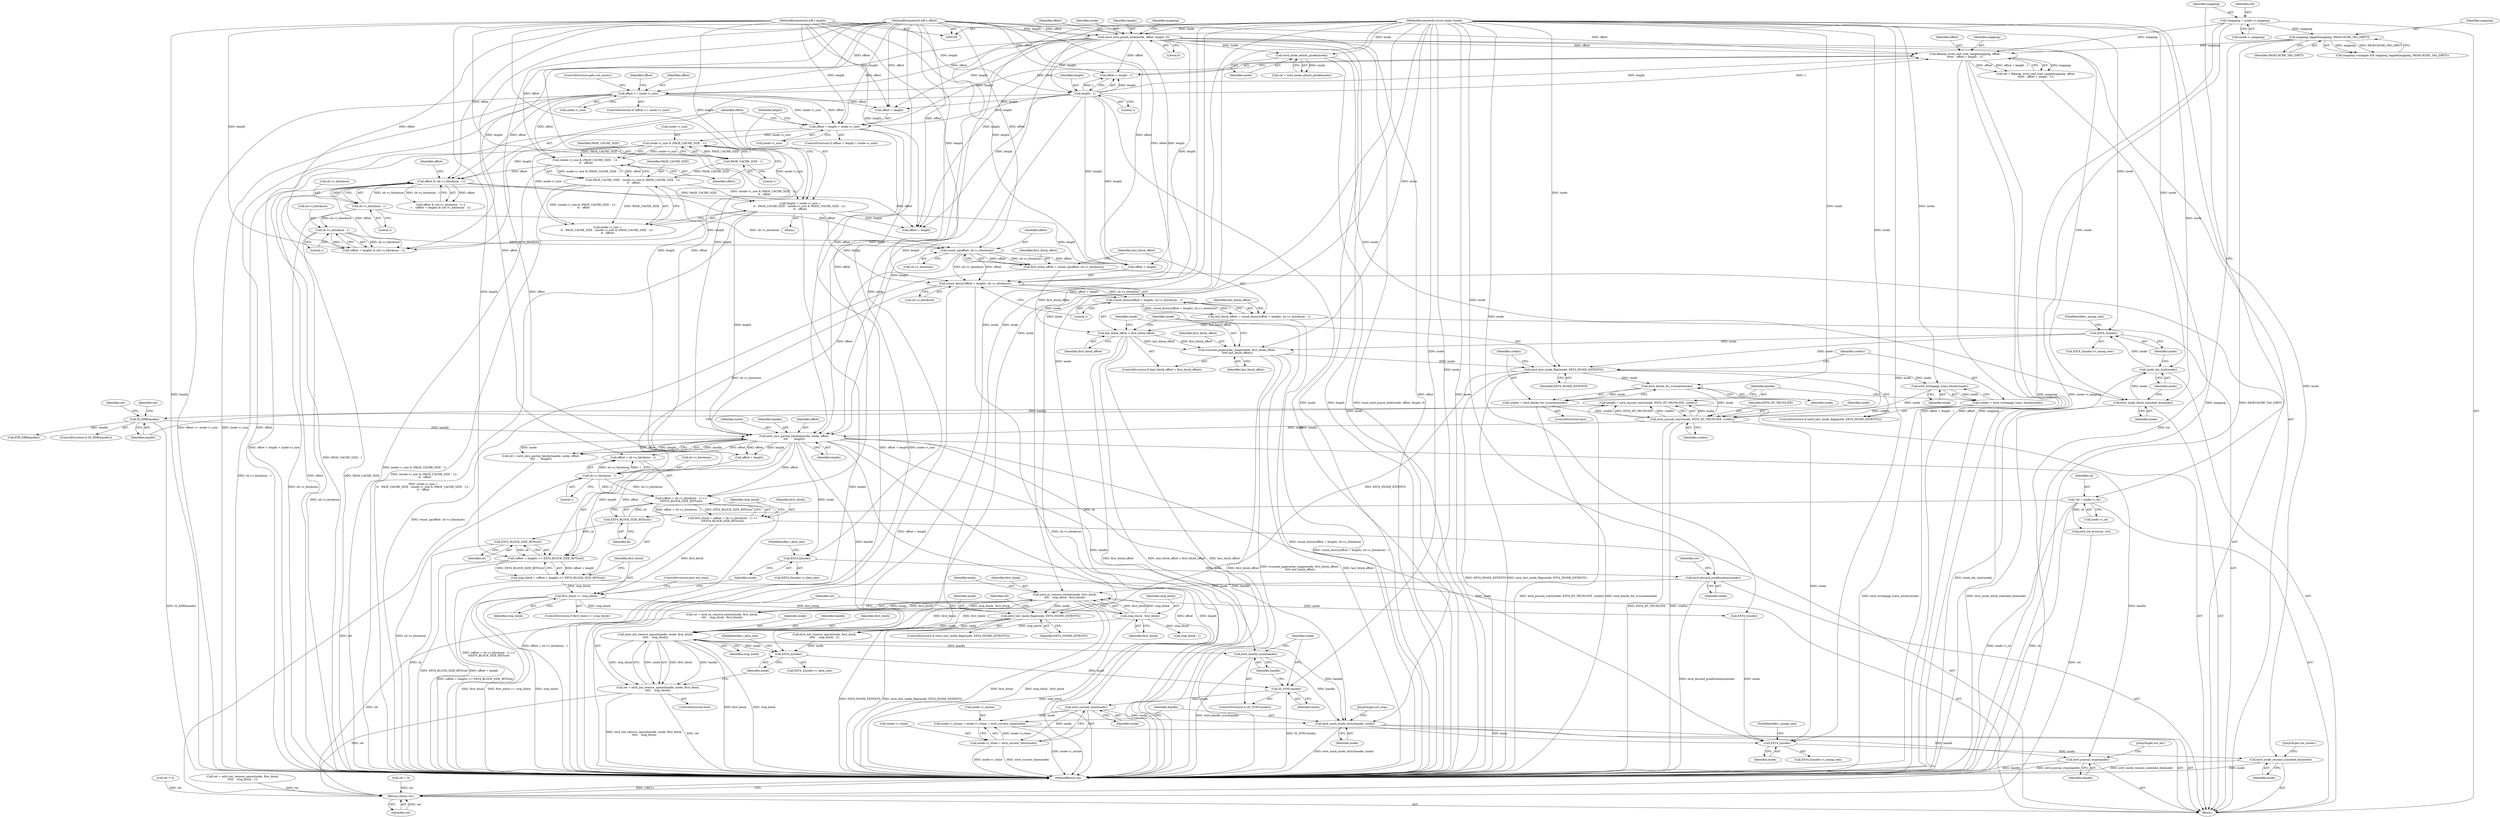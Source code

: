 digraph "0_linux_ea3d7209ca01da209cda6f0dea8be9cc4b7a933b_6@API" {
"1000381" [label="(Call,ext4_ind_remove_space(handle, inode, first_block,\n\t\t\t\t\t    stop_block))"];
"1000307" [label="(Call,ext4_zero_partial_blocks(handle, inode, offset,\n\t\t\t\t       length))"];
"1000294" [label="(Call,IS_ERR(handle))"];
"1000287" [label="(Call,handle = ext4_journal_start(inode, EXT4_HT_TRUNCATE, credits))"];
"1000289" [label="(Call,ext4_journal_start(inode, EXT4_HT_TRUNCATE, credits))"];
"1000285" [label="(Call,ext4_blocks_for_truncate(inode))"];
"1000275" [label="(Call,ext4_test_inode_flag(inode, EXT4_INODE_EXTENTS))"];
"1000245" [label="(Call,EXT4_I(inode))"];
"1000240" [label="(Call,inode_dio_wait(inode))"];
"1000238" [label="(Call,ext4_inode_block_unlocked_dio(inode))"];
"1000231" [label="(Call,ext4_inode_attach_jinode(inode))"];
"1000144" [label="(Call,trace_ext4_punch_hole(inode, offset, length, 0))"];
"1000109" [label="(MethodParameterIn,struct inode *inode)"];
"1000110" [label="(MethodParameterIn,loff_t offset)"];
"1000111" [label="(MethodParameterIn,loff_t length)"];
"1000270" [label="(Call,truncate_pagecache_range(inode, first_block_offset,\n \t\t\t\t\t last_block_offset))"];
"1000267" [label="(Call,last_block_offset > first_block_offset)"];
"1000255" [label="(Call,last_block_offset = round_down((offset + length), sb->s_blocksize) - 1)"];
"1000257" [label="(Call,round_down((offset + length), sb->s_blocksize) - 1)"];
"1000258" [label="(Call,round_down((offset + length), sb->s_blocksize))"];
"1000250" [label="(Call,round_up(offset, sb->s_blocksize))"];
"1000212" [label="(Call,offset & (sb->s_blocksize - 1))"];
"1000201" [label="(Call,(inode->i_size & (PAGE_CACHE_SIZE - 1)) -\n\t\t   offset)"];
"1000202" [label="(Call,inode->i_size & (PAGE_CACHE_SIZE - 1))"];
"1000185" [label="(Call,offset + length > inode->i_size)"];
"1000178" [label="(Call,offset >= inode->i_size)"];
"1000160" [label="(Call,filemap_write_and_wait_range(mapping, offset,\n\t\t\t\t\t\t   offset + length - 1))"];
"1000122" [label="(Call,*mapping = inode->i_mapping)"];
"1000154" [label="(Call,mapping_tagged(mapping, PAGECACHE_TAG_DIRTY))"];
"1000165" [label="(Call,length - 1)"];
"1000206" [label="(Call,PAGE_CACHE_SIZE - 1)"];
"1000214" [label="(Call,sb->s_blocksize - 1)"];
"1000223" [label="(Call,sb->s_blocksize - 1)"];
"1000193" [label="(Call,length = inode->i_size +\n\t\t   PAGE_CACHE_SIZE - (inode->i_size & (PAGE_CACHE_SIZE - 1)) -\n\t\t   offset)"];
"1000199" [label="(Call,PAGE_CACHE_SIZE - (inode->i_size & (PAGE_CACHE_SIZE - 1)) -\n\t\t   offset)"];
"1000248" [label="(Call,first_block_offset = round_up(offset, sb->s_blocksize))"];
"1000280" [label="(Call,ext4_writepage_trans_blocks(inode))"];
"1000283" [label="(Call,credits = ext4_blocks_for_truncate(inode))"];
"1000278" [label="(Call,credits = ext4_writepage_trans_blocks(inode))"];
"1000367" [label="(Call,ext4_test_inode_flag(inode, EXT4_INODE_EXTENTS))"];
"1000350" [label="(Call,ext4_es_remove_extent(inode, first_block,\n\t\t\t\t    stop_block - first_block))"];
"1000346" [label="(Call,ext4_discard_preallocations(inode))"];
"1000343" [label="(Call,EXT4_I(inode))"];
"1000353" [label="(Call,stop_block - first_block)"];
"1000336" [label="(Call,first_block >= stop_block)"];
"1000315" [label="(Call,first_block = (offset + sb->s_blocksize - 1) >>\n\t\tEXT4_BLOCK_SIZE_BITS(sb))"];
"1000317" [label="(Call,(offset + sb->s_blocksize - 1) >>\n\t\tEXT4_BLOCK_SIZE_BITS(sb))"];
"1000320" [label="(Call,sb->s_blocksize - 1)"];
"1000325" [label="(Call,EXT4_BLOCK_SIZE_BITS(sb))"];
"1000114" [label="(Call,*sb = inode->i_sb)"];
"1000327" [label="(Call,stop_block = (offset + length) >> EXT4_BLOCK_SIZE_BITS(sb))"];
"1000329" [label="(Call,(offset + length) >> EXT4_BLOCK_SIZE_BITS(sb))"];
"1000333" [label="(Call,EXT4_BLOCK_SIZE_BITS(sb))"];
"1000379" [label="(Call,ret = ext4_ind_remove_space(handle, inode, first_block,\n\t\t\t\t\t    stop_block))"];
"1000428" [label="(Return,return ret;)"];
"1000389" [label="(Call,EXT4_I(inode))"];
"1000393" [label="(Call,IS_SYNC(inode))"];
"1000405" [label="(Call,ext4_current_time(inode))"];
"1000397" [label="(Call,inode->i_mtime = inode->i_ctime = ext4_current_time(inode))"];
"1000401" [label="(Call,inode->i_ctime = ext4_current_time(inode))"];
"1000407" [label="(Call,ext4_mark_inode_dirty(handle, inode))"];
"1000411" [label="(Call,ext4_journal_stop(handle))"];
"1000417" [label="(Call,EXT4_I(inode))"];
"1000420" [label="(Call,ext4_inode_resume_unlocked_dio(inode))"];
"1000395" [label="(Call,ext4_handle_sync(handle))"];
"1000396" [label="(Identifier,handle)"];
"1000381" [label="(Call,ext4_ind_remove_space(handle, inode, first_block,\n\t\t\t\t\t    stop_block))"];
"1000244" [label="(Call,EXT4_I(inode)->i_mmap_sem)"];
"1000246" [label="(Identifier,inode)"];
"1000249" [label="(Identifier,first_block_offset)"];
"1000195" [label="(Call,inode->i_size +\n\t\t   PAGE_CACHE_SIZE - (inode->i_size & (PAGE_CACHE_SIZE - 1)) -\n\t\t   offset)"];
"1000281" [label="(Identifier,inode)"];
"1000180" [label="(Call,inode->i_size)"];
"1000272" [label="(Identifier,first_block_offset)"];
"1000354" [label="(Identifier,stop_block)"];
"1000334" [label="(Identifier,sb)"];
"1000409" [label="(Identifier,inode)"];
"1000282" [label="(ControlStructure,else)"];
"1000330" [label="(Call,offset + length)"];
"1000123" [label="(Identifier,mapping)"];
"1000155" [label="(Identifier,mapping)"];
"1000251" [label="(Identifier,offset)"];
"1000267" [label="(Call,last_block_offset > first_block_offset)"];
"1000266" [label="(ControlStructure,if (last_block_offset > first_block_offset))"];
"1000177" [label="(ControlStructure,if (offset >= inode->i_size))"];
"1000258" [label="(Call,round_down((offset + length), sb->s_blocksize))"];
"1000150" [label="(Call,mapping->nrpages && mapping_tagged(mapping, PAGECACHE_TAG_DIRTY))"];
"1000422" [label="(JumpTarget,out_mutex:)"];
"1000317" [label="(Call,(offset + sb->s_blocksize - 1) >>\n\t\tEXT4_BLOCK_SIZE_BITS(sb))"];
"1000411" [label="(Call,ext4_journal_stop(handle))"];
"1000192" [label="(Block,)"];
"1000257" [label="(Call,round_down((offset + length), sb->s_blocksize) - 1)"];
"1000239" [label="(Identifier,inode)"];
"1000351" [label="(Identifier,inode)"];
"1000370" [label="(Call,ret = ext4_ext_remove_space(inode, first_block,\n\t\t\t\t\t    stop_block - 1))"];
"1000111" [label="(MethodParameterIn,loff_t length)"];
"1000112" [label="(Block,)"];
"1000280" [label="(Call,ext4_writepage_trans_blocks(inode))"];
"1000378" [label="(ControlStructure,else)"];
"1000394" [label="(Identifier,inode)"];
"1000413" [label="(JumpTarget,out_dio:)"];
"1000145" [label="(Identifier,inode)"];
"1000342" [label="(Call,EXT4_I(inode)->i_data_sem)"];
"1000276" [label="(Identifier,inode)"];
"1000193" [label="(Call,length = inode->i_size +\n\t\t   PAGE_CACHE_SIZE - (inode->i_size & (PAGE_CACHE_SIZE - 1)) -\n\t\t   offset)"];
"1000189" [label="(Call,inode->i_size)"];
"1000345" [label="(FieldIdentifier,i_data_sem)"];
"1000368" [label="(Identifier,inode)"];
"1000241" [label="(Identifier,inode)"];
"1000318" [label="(Call,offset + sb->s_blocksize - 1)"];
"1000212" [label="(Call,offset & (sb->s_blocksize - 1))"];
"1000328" [label="(Identifier,stop_block)"];
"1000393" [label="(Call,IS_SYNC(inode))"];
"1000392" [label="(ControlStructure,if (IS_SYNC(inode)))"];
"1000114" [label="(Call,*sb = inode->i_sb)"];
"1000277" [label="(Identifier,EXT4_INODE_EXTENTS)"];
"1000166" [label="(Identifier,length)"];
"1000335" [label="(ControlStructure,if (first_block >= stop_block))"];
"1000213" [label="(Identifier,offset)"];
"1000385" [label="(Identifier,stop_block)"];
"1000194" [label="(Identifier,length)"];
"1000350" [label="(Call,ext4_es_remove_extent(inode, first_block,\n\t\t\t\t    stop_block - first_block))"];
"1000320" [label="(Call,sb->s_blocksize - 1)"];
"1000259" [label="(Call,offset + length)"];
"1000344" [label="(Identifier,inode)"];
"1000391" [label="(FieldIdentifier,i_data_sem)"];
"1000162" [label="(Identifier,offset)"];
"1000183" [label="(ControlStructure,goto out_mutex;)"];
"1000417" [label="(Call,EXT4_I(inode))"];
"1000156" [label="(Identifier,PAGECACHE_TAG_DIRTY)"];
"1000408" [label="(Identifier,handle)"];
"1000163" [label="(Call,offset + length - 1)"];
"1000265" [label="(Literal,1)"];
"1000405" [label="(Call,ext4_current_time(inode))"];
"1000375" [label="(Call,stop_block - 1)"];
"1000203" [label="(Call,inode->i_size)"];
"1000325" [label="(Call,EXT4_BLOCK_SIZE_BITS(sb))"];
"1000346" [label="(Call,ext4_discard_preallocations(inode))"];
"1000284" [label="(Identifier,credits)"];
"1000219" [label="(Call,(offset + length) & (sb->s_blocksize - 1))"];
"1000147" [label="(Identifier,length)"];
"1000232" [label="(Identifier,inode)"];
"1000209" [label="(Identifier,offset)"];
"1000275" [label="(Call,ext4_test_inode_flag(inode, EXT4_INODE_EXTENTS))"];
"1000240" [label="(Call,inode_dio_wait(inode))"];
"1000185" [label="(Call,offset + length > inode->i_size)"];
"1000229" [label="(Call,ret = ext4_inode_attach_jinode(inode))"];
"1000252" [label="(Call,sb->s_blocksize)"];
"1000274" [label="(ControlStructure,if (ext4_test_inode_flag(inode, EXT4_INODE_EXTENTS)))"];
"1000366" [label="(ControlStructure,if (ext4_test_inode_flag(inode, EXT4_INODE_EXTENTS)))"];
"1000298" [label="(Identifier,ret)"];
"1000220" [label="(Call,offset + length)"];
"1000305" [label="(Call,ret = ext4_zero_partial_blocks(handle, inode, offset,\n\t\t\t\t       length))"];
"1000152" [label="(Identifier,mapping)"];
"1000207" [label="(Identifier,PAGE_CACHE_SIZE)"];
"1000238" [label="(Call,ext4_inode_block_unlocked_dio(inode))"];
"1000324" [label="(Literal,1)"];
"1000199" [label="(Call,PAGE_CACHE_SIZE - (inode->i_size & (PAGE_CACHE_SIZE - 1)) -\n\t\t   offset)"];
"1000132" [label="(Call,ret = 0)"];
"1000158" [label="(Call,ret = filemap_write_and_wait_range(mapping, offset,\n\t\t\t\t\t\t   offset + length - 1))"];
"1000116" [label="(Call,inode->i_sb)"];
"1000214" [label="(Call,sb->s_blocksize - 1)"];
"1000285" [label="(Call,ext4_blocks_for_truncate(inode))"];
"1000430" [label="(MethodReturn,int)"];
"1000295" [label="(Identifier,handle)"];
"1000269" [label="(Identifier,first_block_offset)"];
"1000234" [label="(Call,ret < 0)"];
"1000255" [label="(Call,last_block_offset = round_down((offset + length), sb->s_blocksize) - 1)"];
"1000256" [label="(Identifier,last_block_offset)"];
"1000352" [label="(Identifier,first_block)"];
"1000279" [label="(Identifier,credits)"];
"1000250" [label="(Call,round_up(offset, sb->s_blocksize))"];
"1000416" [label="(Call,EXT4_I(inode)->i_mmap_sem)"];
"1000262" [label="(Call,sb->s_blocksize)"];
"1000337" [label="(Identifier,first_block)"];
"1000327" [label="(Call,stop_block = (offset + length) >> EXT4_BLOCK_SIZE_BITS(sb))"];
"1000336" [label="(Call,first_block >= stop_block)"];
"1000154" [label="(Call,mapping_tagged(mapping, PAGECACHE_TAG_DIRTY))"];
"1000283" [label="(Call,credits = ext4_blocks_for_truncate(inode))"];
"1000268" [label="(Identifier,last_block_offset)"];
"1000315" [label="(Call,first_block = (offset + sb->s_blocksize - 1) >>\n\t\tEXT4_BLOCK_SIZE_BITS(sb))"];
"1000353" [label="(Call,stop_block - first_block)"];
"1000110" [label="(MethodParameterIn,loff_t offset)"];
"1000412" [label="(Identifier,handle)"];
"1000395" [label="(Call,ext4_handle_sync(handle))"];
"1000270" [label="(Call,truncate_pagecache_range(inode, first_block_offset,\n \t\t\t\t\t last_block_offset))"];
"1000308" [label="(Identifier,handle)"];
"1000223" [label="(Call,sb->s_blocksize - 1)"];
"1000421" [label="(Identifier,inode)"];
"1000206" [label="(Call,PAGE_CACHE_SIZE - 1)"];
"1000311" [label="(Identifier,length)"];
"1000347" [label="(Identifier,inode)"];
"1000349" [label="(Identifier,ret)"];
"1000383" [label="(Identifier,inode)"];
"1000397" [label="(Call,inode->i_mtime = inode->i_ctime = ext4_current_time(inode))"];
"1000310" [label="(Identifier,offset)"];
"1000165" [label="(Call,length - 1)"];
"1000382" [label="(Identifier,handle)"];
"1000309" [label="(Identifier,inode)"];
"1000202" [label="(Call,inode->i_size & (PAGE_CACHE_SIZE - 1))"];
"1000287" [label="(Call,handle = ext4_journal_start(inode, EXT4_HT_TRUNCATE, credits))"];
"1000211" [label="(Call,offset & (sb->s_blocksize - 1) ||\n\t    (offset + length) & (sb->s_blocksize - 1))"];
"1000407" [label="(Call,ext4_mark_inode_dirty(handle, inode))"];
"1000339" [label="(ControlStructure,goto out_stop;)"];
"1000371" [label="(Identifier,ret)"];
"1000367" [label="(Call,ext4_test_inode_flag(inode, EXT4_INODE_EXTENTS))"];
"1000122" [label="(Call,*mapping = inode->i_mapping)"];
"1000187" [label="(Identifier,offset)"];
"1000326" [label="(Identifier,sb)"];
"1000333" [label="(Call,EXT4_BLOCK_SIZE_BITS(sb))"];
"1000329" [label="(Call,(offset + length) >> EXT4_BLOCK_SIZE_BITS(sb))"];
"1000231" [label="(Call,ext4_inode_attach_jinode(inode))"];
"1000167" [label="(Literal,1)"];
"1000248" [label="(Call,first_block_offset = round_up(offset, sb->s_blocksize))"];
"1000307" [label="(Call,ext4_zero_partial_blocks(handle, inode, offset,\n\t\t\t\t       length))"];
"1000148" [label="(Literal,0)"];
"1000390" [label="(Identifier,inode)"];
"1000289" [label="(Call,ext4_journal_start(inode, EXT4_HT_TRUNCATE, credits))"];
"1000286" [label="(Identifier,inode)"];
"1000146" [label="(Identifier,offset)"];
"1000380" [label="(Identifier,ret)"];
"1000338" [label="(Identifier,stop_block)"];
"1000299" [label="(Call,PTR_ERR(handle))"];
"1000291" [label="(Identifier,EXT4_HT_TRUNCATE)"];
"1000109" [label="(MethodParameterIn,struct inode *inode)"];
"1000428" [label="(Return,return ret;)"];
"1000124" [label="(Call,inode->i_mapping)"];
"1000372" [label="(Call,ext4_ext_remove_space(inode, first_block,\n\t\t\t\t\t    stop_block - 1))"];
"1000399" [label="(Identifier,inode)"];
"1000144" [label="(Call,trace_ext4_punch_hole(inode, offset, length, 0))"];
"1000384" [label="(Identifier,first_block)"];
"1000369" [label="(Identifier,EXT4_INODE_EXTENTS)"];
"1000321" [label="(Call,sb->s_blocksize)"];
"1000294" [label="(Call,IS_ERR(handle))"];
"1000200" [label="(Identifier,PAGE_CACHE_SIZE)"];
"1000348" [label="(Call,ret = ext4_es_remove_extent(inode, first_block,\n\t\t\t\t    stop_block - first_block))"];
"1000316" [label="(Identifier,first_block)"];
"1000115" [label="(Identifier,sb)"];
"1000273" [label="(Identifier,last_block_offset)"];
"1000227" [label="(Literal,1)"];
"1000186" [label="(Call,offset + length)"];
"1000161" [label="(Identifier,mapping)"];
"1000301" [label="(Call,ext4_std_error(sb, ret))"];
"1000160" [label="(Call,filemap_write_and_wait_range(mapping, offset,\n\t\t\t\t\t\t   offset + length - 1))"];
"1000355" [label="(Identifier,first_block)"];
"1000406" [label="(Identifier,inode)"];
"1000290" [label="(Identifier,inode)"];
"1000133" [label="(Identifier,ret)"];
"1000221" [label="(Identifier,offset)"];
"1000401" [label="(Call,inode->i_ctime = ext4_current_time(inode))"];
"1000184" [label="(ControlStructure,if (offset + length > inode->i_size))"];
"1000429" [label="(Identifier,ret)"];
"1000271" [label="(Identifier,inode)"];
"1000292" [label="(Identifier,credits)"];
"1000398" [label="(Call,inode->i_mtime)"];
"1000178" [label="(Call,offset >= inode->i_size)"];
"1000201" [label="(Call,(inode->i_size & (PAGE_CACHE_SIZE - 1)) -\n\t\t   offset)"];
"1000306" [label="(Identifier,ret)"];
"1000420" [label="(Call,ext4_inode_resume_unlocked_dio(inode))"];
"1000247" [label="(FieldIdentifier,i_mmap_sem)"];
"1000419" [label="(FieldIdentifier,i_mmap_sem)"];
"1000288" [label="(Identifier,handle)"];
"1000224" [label="(Call,sb->s_blocksize)"];
"1000410" [label="(JumpTarget,out_stop:)"];
"1000278" [label="(Call,credits = ext4_writepage_trans_blocks(inode))"];
"1000388" [label="(Call,EXT4_I(inode)->i_data_sem)"];
"1000389" [label="(Call,EXT4_I(inode))"];
"1000245" [label="(Call,EXT4_I(inode))"];
"1000343" [label="(Call,EXT4_I(inode))"];
"1000208" [label="(Literal,1)"];
"1000218" [label="(Literal,1)"];
"1000402" [label="(Call,inode->i_ctime)"];
"1000179" [label="(Identifier,offset)"];
"1000379" [label="(Call,ret = ext4_ind_remove_space(handle, inode, first_block,\n\t\t\t\t\t    stop_block))"];
"1000418" [label="(Identifier,inode)"];
"1000362" [label="(Call,EXT4_I(inode))"];
"1000293" [label="(ControlStructure,if (IS_ERR(handle)))"];
"1000215" [label="(Call,sb->s_blocksize)"];
"1000381" -> "1000379"  [label="AST: "];
"1000381" -> "1000385"  [label="CFG: "];
"1000382" -> "1000381"  [label="AST: "];
"1000383" -> "1000381"  [label="AST: "];
"1000384" -> "1000381"  [label="AST: "];
"1000385" -> "1000381"  [label="AST: "];
"1000379" -> "1000381"  [label="CFG: "];
"1000381" -> "1000430"  [label="DDG: first_block"];
"1000381" -> "1000430"  [label="DDG: stop_block"];
"1000381" -> "1000379"  [label="DDG: handle"];
"1000381" -> "1000379"  [label="DDG: inode"];
"1000381" -> "1000379"  [label="DDG: first_block"];
"1000381" -> "1000379"  [label="DDG: stop_block"];
"1000307" -> "1000381"  [label="DDG: handle"];
"1000367" -> "1000381"  [label="DDG: inode"];
"1000109" -> "1000381"  [label="DDG: inode"];
"1000350" -> "1000381"  [label="DDG: first_block"];
"1000353" -> "1000381"  [label="DDG: stop_block"];
"1000381" -> "1000389"  [label="DDG: inode"];
"1000381" -> "1000395"  [label="DDG: handle"];
"1000381" -> "1000407"  [label="DDG: handle"];
"1000307" -> "1000305"  [label="AST: "];
"1000307" -> "1000311"  [label="CFG: "];
"1000308" -> "1000307"  [label="AST: "];
"1000309" -> "1000307"  [label="AST: "];
"1000310" -> "1000307"  [label="AST: "];
"1000311" -> "1000307"  [label="AST: "];
"1000305" -> "1000307"  [label="CFG: "];
"1000307" -> "1000430"  [label="DDG: offset"];
"1000307" -> "1000430"  [label="DDG: length"];
"1000307" -> "1000305"  [label="DDG: handle"];
"1000307" -> "1000305"  [label="DDG: inode"];
"1000307" -> "1000305"  [label="DDG: offset"];
"1000307" -> "1000305"  [label="DDG: length"];
"1000294" -> "1000307"  [label="DDG: handle"];
"1000289" -> "1000307"  [label="DDG: inode"];
"1000109" -> "1000307"  [label="DDG: inode"];
"1000110" -> "1000307"  [label="DDG: offset"];
"1000250" -> "1000307"  [label="DDG: offset"];
"1000111" -> "1000307"  [label="DDG: length"];
"1000193" -> "1000307"  [label="DDG: length"];
"1000165" -> "1000307"  [label="DDG: length"];
"1000144" -> "1000307"  [label="DDG: length"];
"1000307" -> "1000317"  [label="DDG: offset"];
"1000307" -> "1000318"  [label="DDG: offset"];
"1000307" -> "1000329"  [label="DDG: offset"];
"1000307" -> "1000329"  [label="DDG: length"];
"1000307" -> "1000330"  [label="DDG: offset"];
"1000307" -> "1000330"  [label="DDG: length"];
"1000307" -> "1000343"  [label="DDG: inode"];
"1000307" -> "1000395"  [label="DDG: handle"];
"1000307" -> "1000407"  [label="DDG: handle"];
"1000307" -> "1000411"  [label="DDG: handle"];
"1000307" -> "1000417"  [label="DDG: inode"];
"1000294" -> "1000293"  [label="AST: "];
"1000294" -> "1000295"  [label="CFG: "];
"1000295" -> "1000294"  [label="AST: "];
"1000298" -> "1000294"  [label="CFG: "];
"1000306" -> "1000294"  [label="CFG: "];
"1000294" -> "1000430"  [label="DDG: IS_ERR(handle)"];
"1000287" -> "1000294"  [label="DDG: handle"];
"1000294" -> "1000299"  [label="DDG: handle"];
"1000287" -> "1000112"  [label="AST: "];
"1000287" -> "1000289"  [label="CFG: "];
"1000288" -> "1000287"  [label="AST: "];
"1000289" -> "1000287"  [label="AST: "];
"1000295" -> "1000287"  [label="CFG: "];
"1000287" -> "1000430"  [label="DDG: ext4_journal_start(inode, EXT4_HT_TRUNCATE, credits)"];
"1000289" -> "1000287"  [label="DDG: inode"];
"1000289" -> "1000287"  [label="DDG: EXT4_HT_TRUNCATE"];
"1000289" -> "1000287"  [label="DDG: credits"];
"1000289" -> "1000292"  [label="CFG: "];
"1000290" -> "1000289"  [label="AST: "];
"1000291" -> "1000289"  [label="AST: "];
"1000292" -> "1000289"  [label="AST: "];
"1000289" -> "1000430"  [label="DDG: EXT4_HT_TRUNCATE"];
"1000289" -> "1000430"  [label="DDG: credits"];
"1000285" -> "1000289"  [label="DDG: inode"];
"1000280" -> "1000289"  [label="DDG: inode"];
"1000109" -> "1000289"  [label="DDG: inode"];
"1000283" -> "1000289"  [label="DDG: credits"];
"1000278" -> "1000289"  [label="DDG: credits"];
"1000289" -> "1000417"  [label="DDG: inode"];
"1000285" -> "1000283"  [label="AST: "];
"1000285" -> "1000286"  [label="CFG: "];
"1000286" -> "1000285"  [label="AST: "];
"1000283" -> "1000285"  [label="CFG: "];
"1000285" -> "1000283"  [label="DDG: inode"];
"1000275" -> "1000285"  [label="DDG: inode"];
"1000109" -> "1000285"  [label="DDG: inode"];
"1000275" -> "1000274"  [label="AST: "];
"1000275" -> "1000277"  [label="CFG: "];
"1000276" -> "1000275"  [label="AST: "];
"1000277" -> "1000275"  [label="AST: "];
"1000279" -> "1000275"  [label="CFG: "];
"1000284" -> "1000275"  [label="CFG: "];
"1000275" -> "1000430"  [label="DDG: ext4_test_inode_flag(inode, EXT4_INODE_EXTENTS)"];
"1000275" -> "1000430"  [label="DDG: EXT4_INODE_EXTENTS"];
"1000245" -> "1000275"  [label="DDG: inode"];
"1000270" -> "1000275"  [label="DDG: inode"];
"1000109" -> "1000275"  [label="DDG: inode"];
"1000275" -> "1000280"  [label="DDG: inode"];
"1000275" -> "1000367"  [label="DDG: EXT4_INODE_EXTENTS"];
"1000245" -> "1000244"  [label="AST: "];
"1000245" -> "1000246"  [label="CFG: "];
"1000246" -> "1000245"  [label="AST: "];
"1000247" -> "1000245"  [label="CFG: "];
"1000240" -> "1000245"  [label="DDG: inode"];
"1000109" -> "1000245"  [label="DDG: inode"];
"1000245" -> "1000270"  [label="DDG: inode"];
"1000240" -> "1000112"  [label="AST: "];
"1000240" -> "1000241"  [label="CFG: "];
"1000241" -> "1000240"  [label="AST: "];
"1000246" -> "1000240"  [label="CFG: "];
"1000240" -> "1000430"  [label="DDG: inode_dio_wait(inode)"];
"1000238" -> "1000240"  [label="DDG: inode"];
"1000109" -> "1000240"  [label="DDG: inode"];
"1000238" -> "1000112"  [label="AST: "];
"1000238" -> "1000239"  [label="CFG: "];
"1000239" -> "1000238"  [label="AST: "];
"1000241" -> "1000238"  [label="CFG: "];
"1000238" -> "1000430"  [label="DDG: ext4_inode_block_unlocked_dio(inode)"];
"1000231" -> "1000238"  [label="DDG: inode"];
"1000144" -> "1000238"  [label="DDG: inode"];
"1000109" -> "1000238"  [label="DDG: inode"];
"1000231" -> "1000229"  [label="AST: "];
"1000231" -> "1000232"  [label="CFG: "];
"1000232" -> "1000231"  [label="AST: "];
"1000229" -> "1000231"  [label="CFG: "];
"1000231" -> "1000430"  [label="DDG: inode"];
"1000231" -> "1000229"  [label="DDG: inode"];
"1000144" -> "1000231"  [label="DDG: inode"];
"1000109" -> "1000231"  [label="DDG: inode"];
"1000144" -> "1000112"  [label="AST: "];
"1000144" -> "1000148"  [label="CFG: "];
"1000145" -> "1000144"  [label="AST: "];
"1000146" -> "1000144"  [label="AST: "];
"1000147" -> "1000144"  [label="AST: "];
"1000148" -> "1000144"  [label="AST: "];
"1000152" -> "1000144"  [label="CFG: "];
"1000144" -> "1000430"  [label="DDG: trace_ext4_punch_hole(inode, offset, length, 0)"];
"1000144" -> "1000430"  [label="DDG: inode"];
"1000144" -> "1000430"  [label="DDG: length"];
"1000109" -> "1000144"  [label="DDG: inode"];
"1000110" -> "1000144"  [label="DDG: offset"];
"1000111" -> "1000144"  [label="DDG: length"];
"1000144" -> "1000160"  [label="DDG: offset"];
"1000144" -> "1000163"  [label="DDG: offset"];
"1000144" -> "1000165"  [label="DDG: length"];
"1000144" -> "1000178"  [label="DDG: offset"];
"1000144" -> "1000185"  [label="DDG: length"];
"1000144" -> "1000186"  [label="DDG: length"];
"1000144" -> "1000219"  [label="DDG: length"];
"1000144" -> "1000220"  [label="DDG: length"];
"1000144" -> "1000258"  [label="DDG: length"];
"1000144" -> "1000259"  [label="DDG: length"];
"1000109" -> "1000108"  [label="AST: "];
"1000109" -> "1000430"  [label="DDG: inode"];
"1000109" -> "1000270"  [label="DDG: inode"];
"1000109" -> "1000280"  [label="DDG: inode"];
"1000109" -> "1000343"  [label="DDG: inode"];
"1000109" -> "1000346"  [label="DDG: inode"];
"1000109" -> "1000350"  [label="DDG: inode"];
"1000109" -> "1000362"  [label="DDG: inode"];
"1000109" -> "1000367"  [label="DDG: inode"];
"1000109" -> "1000372"  [label="DDG: inode"];
"1000109" -> "1000389"  [label="DDG: inode"];
"1000109" -> "1000393"  [label="DDG: inode"];
"1000109" -> "1000405"  [label="DDG: inode"];
"1000109" -> "1000407"  [label="DDG: inode"];
"1000109" -> "1000417"  [label="DDG: inode"];
"1000109" -> "1000420"  [label="DDG: inode"];
"1000110" -> "1000108"  [label="AST: "];
"1000110" -> "1000430"  [label="DDG: offset"];
"1000110" -> "1000160"  [label="DDG: offset"];
"1000110" -> "1000163"  [label="DDG: offset"];
"1000110" -> "1000178"  [label="DDG: offset"];
"1000110" -> "1000185"  [label="DDG: offset"];
"1000110" -> "1000186"  [label="DDG: offset"];
"1000110" -> "1000201"  [label="DDG: offset"];
"1000110" -> "1000212"  [label="DDG: offset"];
"1000110" -> "1000219"  [label="DDG: offset"];
"1000110" -> "1000220"  [label="DDG: offset"];
"1000110" -> "1000250"  [label="DDG: offset"];
"1000110" -> "1000258"  [label="DDG: offset"];
"1000110" -> "1000259"  [label="DDG: offset"];
"1000110" -> "1000317"  [label="DDG: offset"];
"1000110" -> "1000318"  [label="DDG: offset"];
"1000110" -> "1000329"  [label="DDG: offset"];
"1000110" -> "1000330"  [label="DDG: offset"];
"1000111" -> "1000108"  [label="AST: "];
"1000111" -> "1000430"  [label="DDG: length"];
"1000111" -> "1000165"  [label="DDG: length"];
"1000111" -> "1000185"  [label="DDG: length"];
"1000111" -> "1000186"  [label="DDG: length"];
"1000111" -> "1000193"  [label="DDG: length"];
"1000111" -> "1000219"  [label="DDG: length"];
"1000111" -> "1000220"  [label="DDG: length"];
"1000111" -> "1000258"  [label="DDG: length"];
"1000111" -> "1000259"  [label="DDG: length"];
"1000111" -> "1000329"  [label="DDG: length"];
"1000111" -> "1000330"  [label="DDG: length"];
"1000270" -> "1000266"  [label="AST: "];
"1000270" -> "1000273"  [label="CFG: "];
"1000271" -> "1000270"  [label="AST: "];
"1000272" -> "1000270"  [label="AST: "];
"1000273" -> "1000270"  [label="AST: "];
"1000276" -> "1000270"  [label="CFG: "];
"1000270" -> "1000430"  [label="DDG: last_block_offset"];
"1000270" -> "1000430"  [label="DDG: truncate_pagecache_range(inode, first_block_offset,\n \t\t\t\t\t last_block_offset)"];
"1000270" -> "1000430"  [label="DDG: first_block_offset"];
"1000267" -> "1000270"  [label="DDG: first_block_offset"];
"1000267" -> "1000270"  [label="DDG: last_block_offset"];
"1000267" -> "1000266"  [label="AST: "];
"1000267" -> "1000269"  [label="CFG: "];
"1000268" -> "1000267"  [label="AST: "];
"1000269" -> "1000267"  [label="AST: "];
"1000271" -> "1000267"  [label="CFG: "];
"1000276" -> "1000267"  [label="CFG: "];
"1000267" -> "1000430"  [label="DDG: first_block_offset"];
"1000267" -> "1000430"  [label="DDG: last_block_offset > first_block_offset"];
"1000267" -> "1000430"  [label="DDG: last_block_offset"];
"1000255" -> "1000267"  [label="DDG: last_block_offset"];
"1000248" -> "1000267"  [label="DDG: first_block_offset"];
"1000255" -> "1000112"  [label="AST: "];
"1000255" -> "1000257"  [label="CFG: "];
"1000256" -> "1000255"  [label="AST: "];
"1000257" -> "1000255"  [label="AST: "];
"1000268" -> "1000255"  [label="CFG: "];
"1000255" -> "1000430"  [label="DDG: round_down((offset + length), sb->s_blocksize) - 1"];
"1000257" -> "1000255"  [label="DDG: round_down((offset + length), sb->s_blocksize)"];
"1000257" -> "1000255"  [label="DDG: 1"];
"1000257" -> "1000265"  [label="CFG: "];
"1000258" -> "1000257"  [label="AST: "];
"1000265" -> "1000257"  [label="AST: "];
"1000257" -> "1000430"  [label="DDG: round_down((offset + length), sb->s_blocksize)"];
"1000258" -> "1000257"  [label="DDG: offset + length"];
"1000258" -> "1000257"  [label="DDG: sb->s_blocksize"];
"1000258" -> "1000262"  [label="CFG: "];
"1000259" -> "1000258"  [label="AST: "];
"1000262" -> "1000258"  [label="AST: "];
"1000265" -> "1000258"  [label="CFG: "];
"1000258" -> "1000430"  [label="DDG: offset + length"];
"1000258" -> "1000430"  [label="DDG: sb->s_blocksize"];
"1000250" -> "1000258"  [label="DDG: offset"];
"1000250" -> "1000258"  [label="DDG: sb->s_blocksize"];
"1000193" -> "1000258"  [label="DDG: length"];
"1000165" -> "1000258"  [label="DDG: length"];
"1000258" -> "1000320"  [label="DDG: sb->s_blocksize"];
"1000250" -> "1000248"  [label="AST: "];
"1000250" -> "1000252"  [label="CFG: "];
"1000251" -> "1000250"  [label="AST: "];
"1000252" -> "1000250"  [label="AST: "];
"1000248" -> "1000250"  [label="CFG: "];
"1000250" -> "1000248"  [label="DDG: offset"];
"1000250" -> "1000248"  [label="DDG: sb->s_blocksize"];
"1000212" -> "1000250"  [label="DDG: offset"];
"1000214" -> "1000250"  [label="DDG: sb->s_blocksize"];
"1000223" -> "1000250"  [label="DDG: sb->s_blocksize"];
"1000250" -> "1000259"  [label="DDG: offset"];
"1000212" -> "1000211"  [label="AST: "];
"1000212" -> "1000214"  [label="CFG: "];
"1000213" -> "1000212"  [label="AST: "];
"1000214" -> "1000212"  [label="AST: "];
"1000221" -> "1000212"  [label="CFG: "];
"1000211" -> "1000212"  [label="CFG: "];
"1000212" -> "1000430"  [label="DDG: sb->s_blocksize - 1"];
"1000212" -> "1000430"  [label="DDG: offset"];
"1000212" -> "1000211"  [label="DDG: offset"];
"1000212" -> "1000211"  [label="DDG: sb->s_blocksize - 1"];
"1000201" -> "1000212"  [label="DDG: offset"];
"1000178" -> "1000212"  [label="DDG: offset"];
"1000214" -> "1000212"  [label="DDG: sb->s_blocksize"];
"1000214" -> "1000212"  [label="DDG: 1"];
"1000212" -> "1000219"  [label="DDG: offset"];
"1000212" -> "1000220"  [label="DDG: offset"];
"1000201" -> "1000199"  [label="AST: "];
"1000201" -> "1000209"  [label="CFG: "];
"1000202" -> "1000201"  [label="AST: "];
"1000209" -> "1000201"  [label="AST: "];
"1000199" -> "1000201"  [label="CFG: "];
"1000201" -> "1000430"  [label="DDG: inode->i_size & (PAGE_CACHE_SIZE - 1)"];
"1000201" -> "1000199"  [label="DDG: inode->i_size & (PAGE_CACHE_SIZE - 1)"];
"1000201" -> "1000199"  [label="DDG: offset"];
"1000202" -> "1000201"  [label="DDG: inode->i_size"];
"1000202" -> "1000201"  [label="DDG: PAGE_CACHE_SIZE - 1"];
"1000178" -> "1000201"  [label="DDG: offset"];
"1000202" -> "1000206"  [label="CFG: "];
"1000203" -> "1000202"  [label="AST: "];
"1000206" -> "1000202"  [label="AST: "];
"1000209" -> "1000202"  [label="CFG: "];
"1000202" -> "1000430"  [label="DDG: PAGE_CACHE_SIZE - 1"];
"1000202" -> "1000193"  [label="DDG: inode->i_size"];
"1000202" -> "1000195"  [label="DDG: inode->i_size"];
"1000185" -> "1000202"  [label="DDG: inode->i_size"];
"1000206" -> "1000202"  [label="DDG: PAGE_CACHE_SIZE"];
"1000206" -> "1000202"  [label="DDG: 1"];
"1000185" -> "1000184"  [label="AST: "];
"1000185" -> "1000189"  [label="CFG: "];
"1000186" -> "1000185"  [label="AST: "];
"1000189" -> "1000185"  [label="AST: "];
"1000194" -> "1000185"  [label="CFG: "];
"1000213" -> "1000185"  [label="CFG: "];
"1000185" -> "1000430"  [label="DDG: offset + length > inode->i_size"];
"1000185" -> "1000430"  [label="DDG: offset + length"];
"1000185" -> "1000430"  [label="DDG: inode->i_size"];
"1000178" -> "1000185"  [label="DDG: offset"];
"1000178" -> "1000185"  [label="DDG: inode->i_size"];
"1000165" -> "1000185"  [label="DDG: length"];
"1000178" -> "1000177"  [label="AST: "];
"1000178" -> "1000180"  [label="CFG: "];
"1000179" -> "1000178"  [label="AST: "];
"1000180" -> "1000178"  [label="AST: "];
"1000183" -> "1000178"  [label="CFG: "];
"1000187" -> "1000178"  [label="CFG: "];
"1000178" -> "1000430"  [label="DDG: offset >= inode->i_size"];
"1000178" -> "1000430"  [label="DDG: offset"];
"1000178" -> "1000430"  [label="DDG: inode->i_size"];
"1000160" -> "1000178"  [label="DDG: offset"];
"1000178" -> "1000186"  [label="DDG: offset"];
"1000160" -> "1000158"  [label="AST: "];
"1000160" -> "1000163"  [label="CFG: "];
"1000161" -> "1000160"  [label="AST: "];
"1000162" -> "1000160"  [label="AST: "];
"1000163" -> "1000160"  [label="AST: "];
"1000158" -> "1000160"  [label="CFG: "];
"1000160" -> "1000430"  [label="DDG: offset + length - 1"];
"1000160" -> "1000430"  [label="DDG: offset"];
"1000160" -> "1000430"  [label="DDG: mapping"];
"1000160" -> "1000158"  [label="DDG: mapping"];
"1000160" -> "1000158"  [label="DDG: offset"];
"1000160" -> "1000158"  [label="DDG: offset + length - 1"];
"1000122" -> "1000160"  [label="DDG: mapping"];
"1000154" -> "1000160"  [label="DDG: mapping"];
"1000165" -> "1000160"  [label="DDG: length"];
"1000165" -> "1000160"  [label="DDG: 1"];
"1000122" -> "1000112"  [label="AST: "];
"1000122" -> "1000124"  [label="CFG: "];
"1000123" -> "1000122"  [label="AST: "];
"1000124" -> "1000122"  [label="AST: "];
"1000133" -> "1000122"  [label="CFG: "];
"1000122" -> "1000430"  [label="DDG: mapping"];
"1000122" -> "1000430"  [label="DDG: inode->i_mapping"];
"1000122" -> "1000154"  [label="DDG: mapping"];
"1000154" -> "1000150"  [label="AST: "];
"1000154" -> "1000156"  [label="CFG: "];
"1000155" -> "1000154"  [label="AST: "];
"1000156" -> "1000154"  [label="AST: "];
"1000150" -> "1000154"  [label="CFG: "];
"1000154" -> "1000430"  [label="DDG: mapping"];
"1000154" -> "1000430"  [label="DDG: PAGECACHE_TAG_DIRTY"];
"1000154" -> "1000150"  [label="DDG: mapping"];
"1000154" -> "1000150"  [label="DDG: PAGECACHE_TAG_DIRTY"];
"1000165" -> "1000163"  [label="AST: "];
"1000165" -> "1000167"  [label="CFG: "];
"1000166" -> "1000165"  [label="AST: "];
"1000167" -> "1000165"  [label="AST: "];
"1000163" -> "1000165"  [label="CFG: "];
"1000165" -> "1000430"  [label="DDG: length"];
"1000165" -> "1000163"  [label="DDG: length"];
"1000165" -> "1000163"  [label="DDG: 1"];
"1000165" -> "1000186"  [label="DDG: length"];
"1000165" -> "1000219"  [label="DDG: length"];
"1000165" -> "1000220"  [label="DDG: length"];
"1000165" -> "1000259"  [label="DDG: length"];
"1000206" -> "1000208"  [label="CFG: "];
"1000207" -> "1000206"  [label="AST: "];
"1000208" -> "1000206"  [label="AST: "];
"1000206" -> "1000199"  [label="DDG: PAGE_CACHE_SIZE"];
"1000214" -> "1000218"  [label="CFG: "];
"1000215" -> "1000214"  [label="AST: "];
"1000218" -> "1000214"  [label="AST: "];
"1000214" -> "1000430"  [label="DDG: sb->s_blocksize"];
"1000214" -> "1000223"  [label="DDG: sb->s_blocksize"];
"1000223" -> "1000219"  [label="AST: "];
"1000223" -> "1000227"  [label="CFG: "];
"1000224" -> "1000223"  [label="AST: "];
"1000227" -> "1000223"  [label="AST: "];
"1000219" -> "1000223"  [label="CFG: "];
"1000223" -> "1000430"  [label="DDG: sb->s_blocksize"];
"1000223" -> "1000219"  [label="DDG: sb->s_blocksize"];
"1000223" -> "1000219"  [label="DDG: 1"];
"1000193" -> "1000192"  [label="AST: "];
"1000193" -> "1000195"  [label="CFG: "];
"1000194" -> "1000193"  [label="AST: "];
"1000195" -> "1000193"  [label="AST: "];
"1000213" -> "1000193"  [label="CFG: "];
"1000193" -> "1000430"  [label="DDG: length"];
"1000193" -> "1000430"  [label="DDG: inode->i_size +\n\t\t   PAGE_CACHE_SIZE - (inode->i_size & (PAGE_CACHE_SIZE - 1)) -\n\t\t   offset"];
"1000199" -> "1000193"  [label="DDG: PAGE_CACHE_SIZE"];
"1000199" -> "1000193"  [label="DDG: (inode->i_size & (PAGE_CACHE_SIZE - 1)) -\n\t\t   offset"];
"1000193" -> "1000219"  [label="DDG: length"];
"1000193" -> "1000220"  [label="DDG: length"];
"1000193" -> "1000259"  [label="DDG: length"];
"1000199" -> "1000195"  [label="AST: "];
"1000200" -> "1000199"  [label="AST: "];
"1000195" -> "1000199"  [label="CFG: "];
"1000199" -> "1000430"  [label="DDG: (inode->i_size & (PAGE_CACHE_SIZE - 1)) -\n\t\t   offset"];
"1000199" -> "1000430"  [label="DDG: PAGE_CACHE_SIZE"];
"1000199" -> "1000195"  [label="DDG: PAGE_CACHE_SIZE"];
"1000199" -> "1000195"  [label="DDG: (inode->i_size & (PAGE_CACHE_SIZE - 1)) -\n\t\t   offset"];
"1000248" -> "1000112"  [label="AST: "];
"1000249" -> "1000248"  [label="AST: "];
"1000256" -> "1000248"  [label="CFG: "];
"1000248" -> "1000430"  [label="DDG: round_up(offset, sb->s_blocksize)"];
"1000280" -> "1000278"  [label="AST: "];
"1000280" -> "1000281"  [label="CFG: "];
"1000281" -> "1000280"  [label="AST: "];
"1000278" -> "1000280"  [label="CFG: "];
"1000280" -> "1000278"  [label="DDG: inode"];
"1000283" -> "1000282"  [label="AST: "];
"1000284" -> "1000283"  [label="AST: "];
"1000288" -> "1000283"  [label="CFG: "];
"1000283" -> "1000430"  [label="DDG: ext4_blocks_for_truncate(inode)"];
"1000278" -> "1000274"  [label="AST: "];
"1000279" -> "1000278"  [label="AST: "];
"1000288" -> "1000278"  [label="CFG: "];
"1000278" -> "1000430"  [label="DDG: ext4_writepage_trans_blocks(inode)"];
"1000367" -> "1000366"  [label="AST: "];
"1000367" -> "1000369"  [label="CFG: "];
"1000368" -> "1000367"  [label="AST: "];
"1000369" -> "1000367"  [label="AST: "];
"1000371" -> "1000367"  [label="CFG: "];
"1000380" -> "1000367"  [label="CFG: "];
"1000367" -> "1000430"  [label="DDG: EXT4_INODE_EXTENTS"];
"1000367" -> "1000430"  [label="DDG: ext4_test_inode_flag(inode, EXT4_INODE_EXTENTS)"];
"1000350" -> "1000367"  [label="DDG: inode"];
"1000367" -> "1000372"  [label="DDG: inode"];
"1000350" -> "1000348"  [label="AST: "];
"1000350" -> "1000353"  [label="CFG: "];
"1000351" -> "1000350"  [label="AST: "];
"1000352" -> "1000350"  [label="AST: "];
"1000353" -> "1000350"  [label="AST: "];
"1000348" -> "1000350"  [label="CFG: "];
"1000350" -> "1000430"  [label="DDG: stop_block - first_block"];
"1000350" -> "1000430"  [label="DDG: first_block"];
"1000350" -> "1000348"  [label="DDG: inode"];
"1000350" -> "1000348"  [label="DDG: first_block"];
"1000350" -> "1000348"  [label="DDG: stop_block - first_block"];
"1000346" -> "1000350"  [label="DDG: inode"];
"1000353" -> "1000350"  [label="DDG: first_block"];
"1000353" -> "1000350"  [label="DDG: stop_block"];
"1000350" -> "1000362"  [label="DDG: inode"];
"1000350" -> "1000372"  [label="DDG: first_block"];
"1000346" -> "1000112"  [label="AST: "];
"1000346" -> "1000347"  [label="CFG: "];
"1000347" -> "1000346"  [label="AST: "];
"1000349" -> "1000346"  [label="CFG: "];
"1000346" -> "1000430"  [label="DDG: ext4_discard_preallocations(inode)"];
"1000343" -> "1000346"  [label="DDG: inode"];
"1000343" -> "1000342"  [label="AST: "];
"1000343" -> "1000344"  [label="CFG: "];
"1000344" -> "1000343"  [label="AST: "];
"1000345" -> "1000343"  [label="CFG: "];
"1000353" -> "1000355"  [label="CFG: "];
"1000354" -> "1000353"  [label="AST: "];
"1000355" -> "1000353"  [label="AST: "];
"1000353" -> "1000430"  [label="DDG: stop_block"];
"1000336" -> "1000353"  [label="DDG: stop_block"];
"1000336" -> "1000353"  [label="DDG: first_block"];
"1000353" -> "1000375"  [label="DDG: stop_block"];
"1000336" -> "1000335"  [label="AST: "];
"1000336" -> "1000338"  [label="CFG: "];
"1000337" -> "1000336"  [label="AST: "];
"1000338" -> "1000336"  [label="AST: "];
"1000339" -> "1000336"  [label="CFG: "];
"1000344" -> "1000336"  [label="CFG: "];
"1000336" -> "1000430"  [label="DDG: first_block >= stop_block"];
"1000336" -> "1000430"  [label="DDG: stop_block"];
"1000336" -> "1000430"  [label="DDG: first_block"];
"1000315" -> "1000336"  [label="DDG: first_block"];
"1000327" -> "1000336"  [label="DDG: stop_block"];
"1000315" -> "1000112"  [label="AST: "];
"1000315" -> "1000317"  [label="CFG: "];
"1000316" -> "1000315"  [label="AST: "];
"1000317" -> "1000315"  [label="AST: "];
"1000328" -> "1000315"  [label="CFG: "];
"1000315" -> "1000430"  [label="DDG: (offset + sb->s_blocksize - 1) >>\n\t\tEXT4_BLOCK_SIZE_BITS(sb)"];
"1000317" -> "1000315"  [label="DDG: offset + sb->s_blocksize - 1"];
"1000317" -> "1000315"  [label="DDG: EXT4_BLOCK_SIZE_BITS(sb)"];
"1000317" -> "1000325"  [label="CFG: "];
"1000318" -> "1000317"  [label="AST: "];
"1000325" -> "1000317"  [label="AST: "];
"1000317" -> "1000430"  [label="DDG: offset + sb->s_blocksize - 1"];
"1000320" -> "1000317"  [label="DDG: sb->s_blocksize"];
"1000320" -> "1000317"  [label="DDG: 1"];
"1000325" -> "1000317"  [label="DDG: sb"];
"1000320" -> "1000318"  [label="AST: "];
"1000320" -> "1000324"  [label="CFG: "];
"1000321" -> "1000320"  [label="AST: "];
"1000324" -> "1000320"  [label="AST: "];
"1000318" -> "1000320"  [label="CFG: "];
"1000320" -> "1000430"  [label="DDG: sb->s_blocksize"];
"1000320" -> "1000318"  [label="DDG: sb->s_blocksize"];
"1000320" -> "1000318"  [label="DDG: 1"];
"1000325" -> "1000326"  [label="CFG: "];
"1000326" -> "1000325"  [label="AST: "];
"1000114" -> "1000325"  [label="DDG: sb"];
"1000325" -> "1000333"  [label="DDG: sb"];
"1000114" -> "1000112"  [label="AST: "];
"1000114" -> "1000116"  [label="CFG: "];
"1000115" -> "1000114"  [label="AST: "];
"1000116" -> "1000114"  [label="AST: "];
"1000123" -> "1000114"  [label="CFG: "];
"1000114" -> "1000430"  [label="DDG: sb"];
"1000114" -> "1000430"  [label="DDG: inode->i_sb"];
"1000114" -> "1000301"  [label="DDG: sb"];
"1000327" -> "1000112"  [label="AST: "];
"1000327" -> "1000329"  [label="CFG: "];
"1000328" -> "1000327"  [label="AST: "];
"1000329" -> "1000327"  [label="AST: "];
"1000337" -> "1000327"  [label="CFG: "];
"1000327" -> "1000430"  [label="DDG: (offset + length) >> EXT4_BLOCK_SIZE_BITS(sb)"];
"1000329" -> "1000327"  [label="DDG: offset + length"];
"1000329" -> "1000327"  [label="DDG: EXT4_BLOCK_SIZE_BITS(sb)"];
"1000329" -> "1000333"  [label="CFG: "];
"1000330" -> "1000329"  [label="AST: "];
"1000333" -> "1000329"  [label="AST: "];
"1000329" -> "1000430"  [label="DDG: EXT4_BLOCK_SIZE_BITS(sb)"];
"1000329" -> "1000430"  [label="DDG: offset + length"];
"1000333" -> "1000329"  [label="DDG: sb"];
"1000333" -> "1000334"  [label="CFG: "];
"1000334" -> "1000333"  [label="AST: "];
"1000333" -> "1000430"  [label="DDG: sb"];
"1000379" -> "1000378"  [label="AST: "];
"1000380" -> "1000379"  [label="AST: "];
"1000390" -> "1000379"  [label="CFG: "];
"1000379" -> "1000430"  [label="DDG: ret"];
"1000379" -> "1000430"  [label="DDG: ext4_ind_remove_space(handle, inode, first_block,\n\t\t\t\t\t    stop_block)"];
"1000379" -> "1000428"  [label="DDG: ret"];
"1000428" -> "1000112"  [label="AST: "];
"1000428" -> "1000429"  [label="CFG: "];
"1000429" -> "1000428"  [label="AST: "];
"1000430" -> "1000428"  [label="CFG: "];
"1000428" -> "1000430"  [label="DDG: <RET>"];
"1000429" -> "1000428"  [label="DDG: ret"];
"1000158" -> "1000428"  [label="DDG: ret"];
"1000348" -> "1000428"  [label="DDG: ret"];
"1000234" -> "1000428"  [label="DDG: ret"];
"1000301" -> "1000428"  [label="DDG: ret"];
"1000305" -> "1000428"  [label="DDG: ret"];
"1000132" -> "1000428"  [label="DDG: ret"];
"1000370" -> "1000428"  [label="DDG: ret"];
"1000389" -> "1000388"  [label="AST: "];
"1000389" -> "1000390"  [label="CFG: "];
"1000390" -> "1000389"  [label="AST: "];
"1000391" -> "1000389"  [label="CFG: "];
"1000372" -> "1000389"  [label="DDG: inode"];
"1000389" -> "1000393"  [label="DDG: inode"];
"1000393" -> "1000392"  [label="AST: "];
"1000393" -> "1000394"  [label="CFG: "];
"1000394" -> "1000393"  [label="AST: "];
"1000396" -> "1000393"  [label="CFG: "];
"1000399" -> "1000393"  [label="CFG: "];
"1000393" -> "1000430"  [label="DDG: IS_SYNC(inode)"];
"1000393" -> "1000405"  [label="DDG: inode"];
"1000405" -> "1000401"  [label="AST: "];
"1000405" -> "1000406"  [label="CFG: "];
"1000406" -> "1000405"  [label="AST: "];
"1000401" -> "1000405"  [label="CFG: "];
"1000405" -> "1000397"  [label="DDG: inode"];
"1000405" -> "1000401"  [label="DDG: inode"];
"1000405" -> "1000407"  [label="DDG: inode"];
"1000397" -> "1000112"  [label="AST: "];
"1000397" -> "1000401"  [label="CFG: "];
"1000398" -> "1000397"  [label="AST: "];
"1000401" -> "1000397"  [label="AST: "];
"1000408" -> "1000397"  [label="CFG: "];
"1000397" -> "1000430"  [label="DDG: inode->i_mtime"];
"1000401" -> "1000397"  [label="DDG: inode->i_ctime"];
"1000402" -> "1000401"  [label="AST: "];
"1000401" -> "1000430"  [label="DDG: ext4_current_time(inode)"];
"1000401" -> "1000430"  [label="DDG: inode->i_ctime"];
"1000407" -> "1000112"  [label="AST: "];
"1000407" -> "1000409"  [label="CFG: "];
"1000408" -> "1000407"  [label="AST: "];
"1000409" -> "1000407"  [label="AST: "];
"1000410" -> "1000407"  [label="CFG: "];
"1000407" -> "1000430"  [label="DDG: ext4_mark_inode_dirty(handle, inode)"];
"1000395" -> "1000407"  [label="DDG: handle"];
"1000407" -> "1000411"  [label="DDG: handle"];
"1000407" -> "1000417"  [label="DDG: inode"];
"1000411" -> "1000112"  [label="AST: "];
"1000411" -> "1000412"  [label="CFG: "];
"1000412" -> "1000411"  [label="AST: "];
"1000413" -> "1000411"  [label="CFG: "];
"1000411" -> "1000430"  [label="DDG: ext4_journal_stop(handle)"];
"1000411" -> "1000430"  [label="DDG: handle"];
"1000417" -> "1000416"  [label="AST: "];
"1000417" -> "1000418"  [label="CFG: "];
"1000418" -> "1000417"  [label="AST: "];
"1000419" -> "1000417"  [label="CFG: "];
"1000362" -> "1000417"  [label="DDG: inode"];
"1000417" -> "1000420"  [label="DDG: inode"];
"1000420" -> "1000112"  [label="AST: "];
"1000420" -> "1000421"  [label="CFG: "];
"1000421" -> "1000420"  [label="AST: "];
"1000422" -> "1000420"  [label="CFG: "];
"1000420" -> "1000430"  [label="DDG: ext4_inode_resume_unlocked_dio(inode)"];
"1000420" -> "1000430"  [label="DDG: inode"];
"1000395" -> "1000392"  [label="AST: "];
"1000395" -> "1000396"  [label="CFG: "];
"1000396" -> "1000395"  [label="AST: "];
"1000399" -> "1000395"  [label="CFG: "];
"1000395" -> "1000430"  [label="DDG: ext4_handle_sync(handle)"];
}
